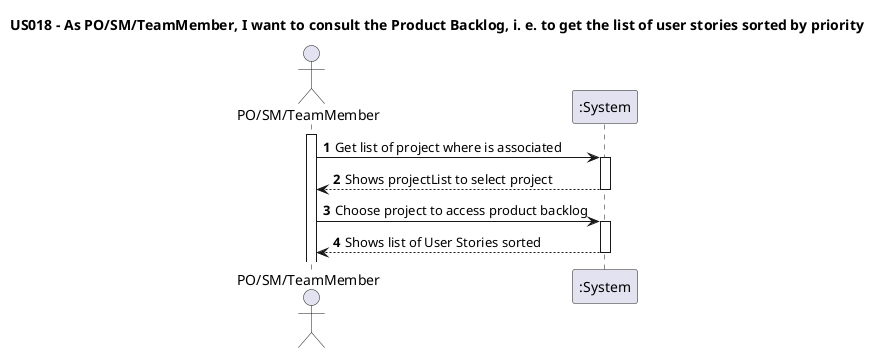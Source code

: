 @startuml
'https://plantuml.com/sequence-diagram

title US018 - As PO/SM/TeamMember, I want to consult the Product Backlog, i. e. to get the list of user stories sorted by priority

autoactivate on
autonumber

actor "PO/SM/TeamMember" as User
participant ":System" as System

activate User

User -> System: Get list of project where is associated
System --> User: Shows projectList to select project

User -> System: Choose project to access product backlog
User <-- System: Shows list of User Stories sorted
@enduml